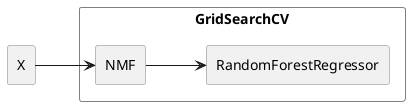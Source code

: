 @startuml

skinparam monochrome true
skinparam shadowing false

left to right direction

skinparam rectangle {
    BorderColor grey
}

rectangle X
rectangle GridSearchCV {
    rectangle NMF
    rectangle RandomForestRegressor
}

X --> NMF
NMF --> RandomForestRegressor

@enduml
